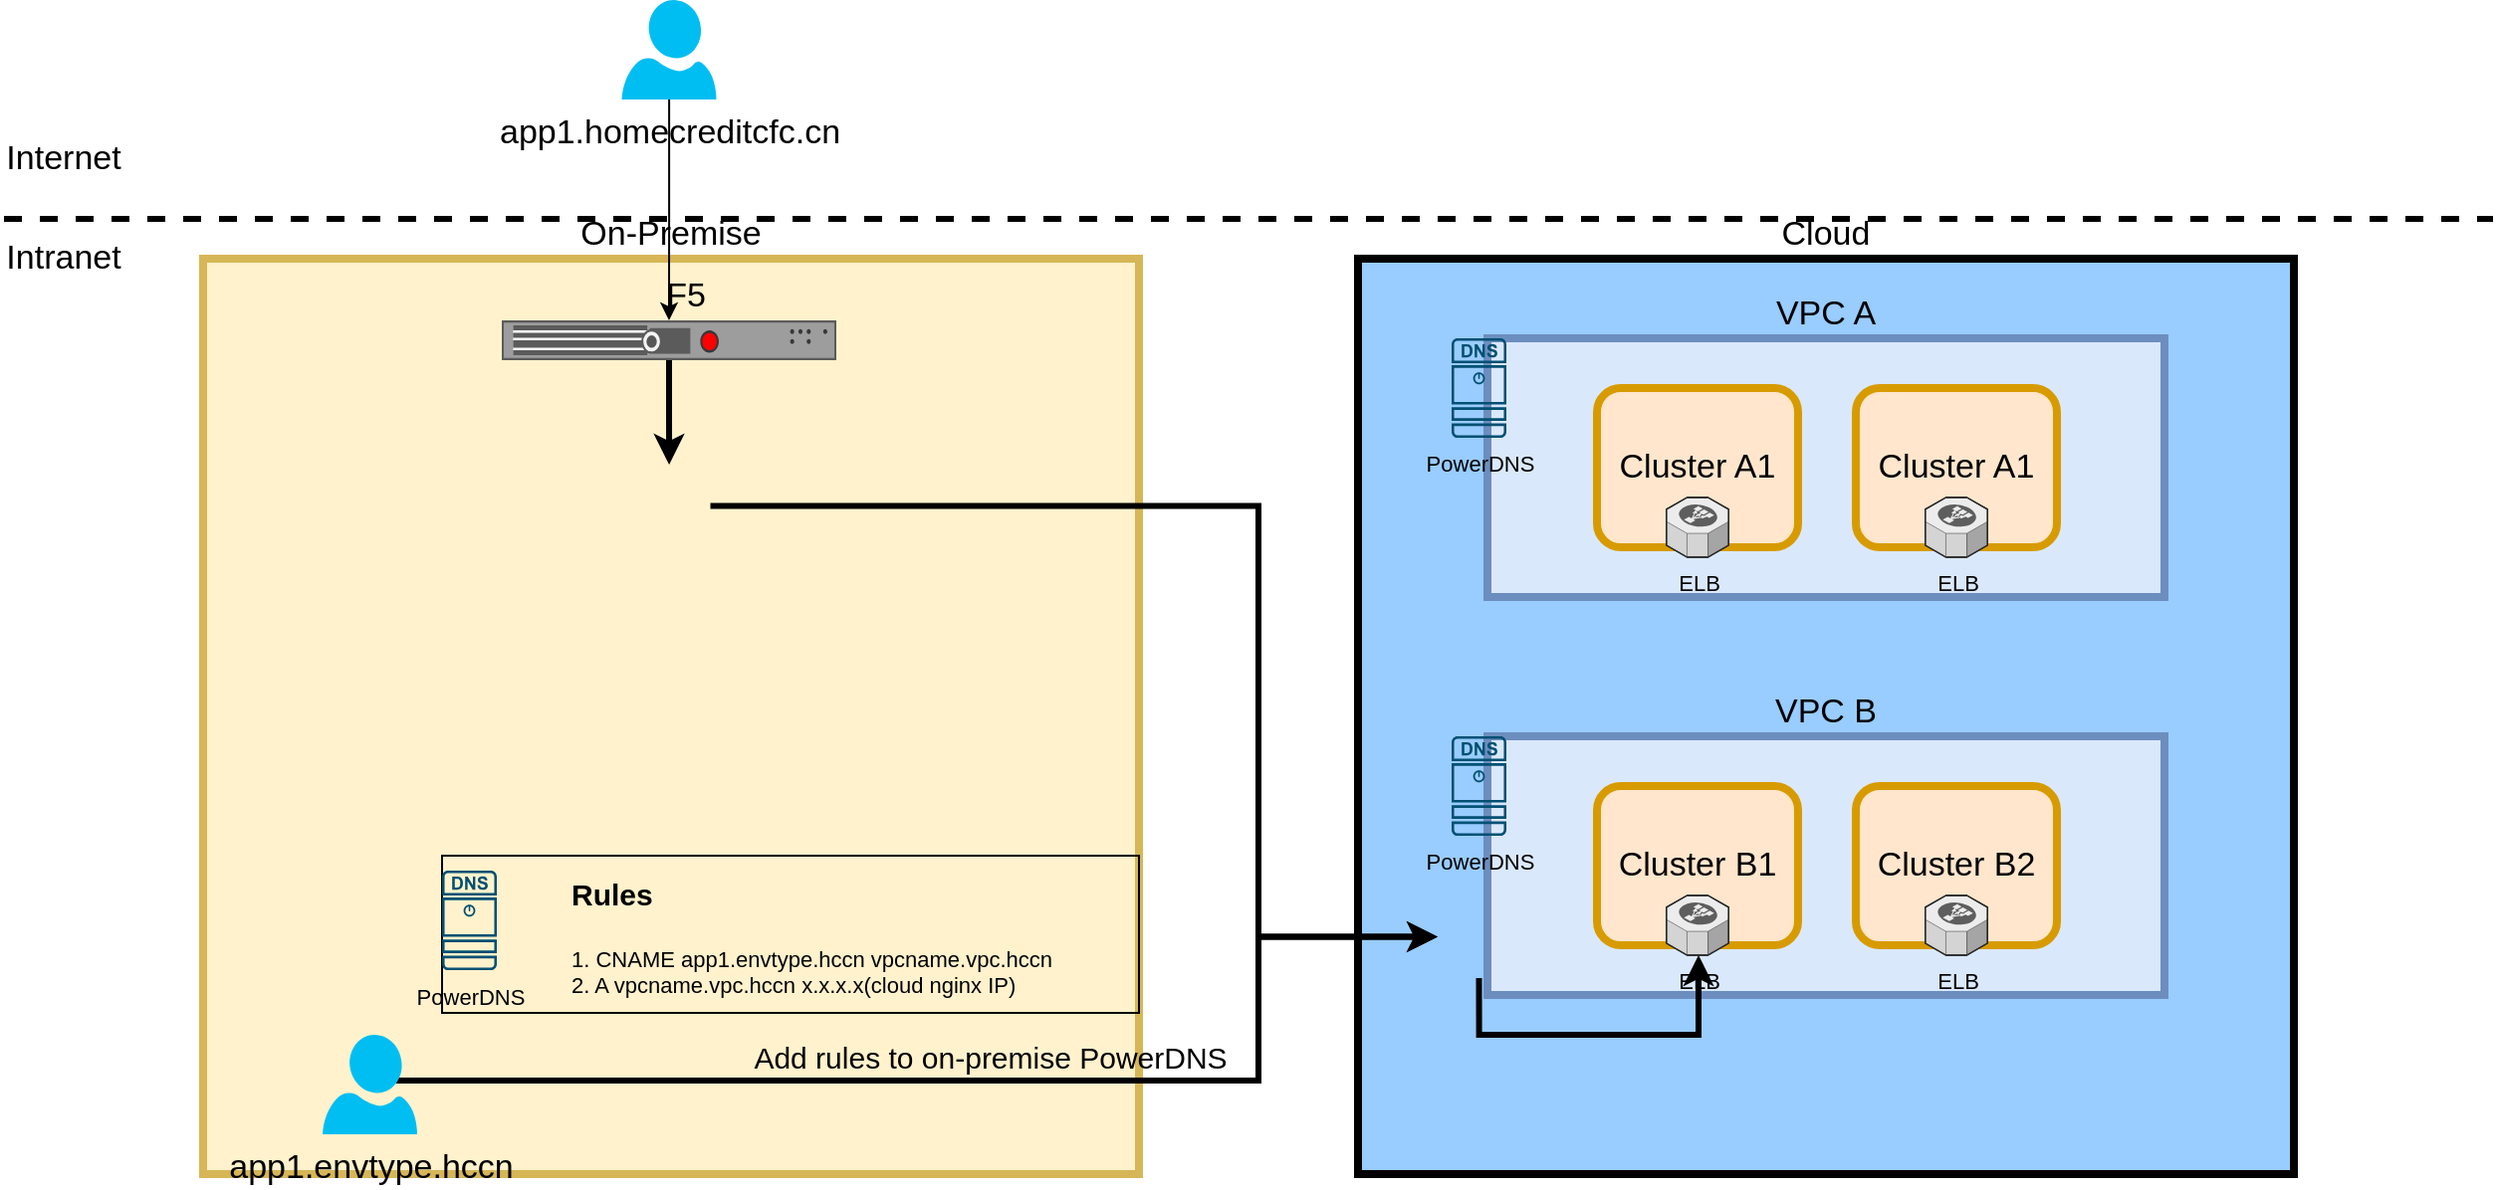 <mxfile version="14.6.6" type="github">
  <diagram id="9IovndKO5Lwux1j9DJRa" name="Page-1">
    <mxGraphModel dx="1091" dy="752" grid="1" gridSize="10" guides="1" tooltips="1" connect="1" arrows="1" fold="1" page="1" pageScale="1" pageWidth="1920" pageHeight="1200" math="0" shadow="0">
      <root>
        <mxCell id="0" />
        <mxCell id="1" parent="0" />
        <mxCell id="GJDk6ChRwVHrgXMmXjr3-1" value="" style="endArrow=none;dashed=1;html=1;fontSize=11;strokeWidth=3;" parent="1" edge="1">
          <mxGeometry width="50" height="50" relative="1" as="geometry">
            <mxPoint x="10" y="180" as="sourcePoint" />
            <mxPoint x="1260" y="180" as="targetPoint" />
          </mxGeometry>
        </mxCell>
        <mxCell id="GJDk6ChRwVHrgXMmXjr3-4" value="On-Premise" style="rounded=0;whiteSpace=wrap;html=1;strokeWidth=4;labelPosition=center;verticalLabelPosition=top;align=center;verticalAlign=bottom;fontSize=17;fillColor=#fff2cc;strokeColor=#d6b656;" parent="1" vertex="1">
          <mxGeometry x="110" y="200" width="470" height="460" as="geometry" />
        </mxCell>
        <mxCell id="GJDk6ChRwVHrgXMmXjr3-5" value="Cloud" style="rounded=0;whiteSpace=wrap;html=1;strokeWidth=4;labelPosition=center;verticalLabelPosition=top;align=center;verticalAlign=bottom;fontSize=17;labelBorderColor=none;labelBackgroundColor=none;fillColor=#99CCFF;" parent="1" vertex="1">
          <mxGeometry x="690" y="200" width="470" height="460" as="geometry" />
        </mxCell>
        <mxCell id="GJDk6ChRwVHrgXMmXjr3-6" value="&lt;div&gt;VPC A&lt;/div&gt;" style="rounded=0;whiteSpace=wrap;html=1;labelBackgroundColor=none;fontSize=17;strokeWidth=4;labelPosition=center;verticalLabelPosition=top;align=center;verticalAlign=bottom;fillColor=#dae8fc;strokeColor=#6c8ebf;" parent="1" vertex="1">
          <mxGeometry x="755" y="240" width="340" height="130" as="geometry" />
        </mxCell>
        <mxCell id="GJDk6ChRwVHrgXMmXjr3-7" value="&lt;div&gt;VPC B&lt;/div&gt;" style="rounded=0;whiteSpace=wrap;html=1;labelBackgroundColor=none;fontSize=17;strokeWidth=4;labelPosition=center;verticalLabelPosition=top;align=center;verticalAlign=bottom;fillColor=#dae8fc;strokeColor=#6c8ebf;" parent="1" vertex="1">
          <mxGeometry x="755" y="440" width="340" height="130" as="geometry" />
        </mxCell>
        <mxCell id="GJDk6ChRwVHrgXMmXjr3-9" value="Cluster B1" style="rounded=1;whiteSpace=wrap;html=1;labelBackgroundColor=none;fontSize=17;strokeWidth=4;fillColor=#ffe6cc;strokeColor=#d79b00;" parent="1" vertex="1">
          <mxGeometry x="810" y="465" width="101" height="80" as="geometry" />
        </mxCell>
        <mxCell id="GJDk6ChRwVHrgXMmXjr3-13" value="Cluster B2" style="rounded=1;whiteSpace=wrap;html=1;labelBackgroundColor=none;fontSize=17;strokeWidth=4;fillColor=#ffe6cc;strokeColor=#d79b00;" parent="1" vertex="1">
          <mxGeometry x="940" y="465" width="101" height="80" as="geometry" />
        </mxCell>
        <mxCell id="GJDk6ChRwVHrgXMmXjr3-15" value="Cluster A1" style="rounded=1;whiteSpace=wrap;html=1;labelBackgroundColor=none;fontSize=17;strokeWidth=4;fillColor=#ffe6cc;strokeColor=#d79b00;" parent="1" vertex="1">
          <mxGeometry x="810" y="265" width="101" height="80" as="geometry" />
        </mxCell>
        <mxCell id="GJDk6ChRwVHrgXMmXjr3-16" value="Cluster A1" style="rounded=1;whiteSpace=wrap;html=1;labelBackgroundColor=none;fontSize=17;strokeWidth=4;fillColor=#ffe6cc;strokeColor=#d79b00;" parent="1" vertex="1">
          <mxGeometry x="940" y="265" width="101" height="80" as="geometry" />
        </mxCell>
        <mxCell id="GJDk6ChRwVHrgXMmXjr3-26" value="&lt;div style=&quot;font-size: 15px&quot;&gt;&lt;span style=&quot;font-size: 15px&quot;&gt;Add rules to on-premise PowerDNS&lt;br&gt;&lt;/span&gt;&lt;/div&gt;" style="edgeStyle=orthogonalEdgeStyle;rounded=0;orthogonalLoop=1;jettySize=auto;html=1;fontSize=15;strokeWidth=3;exitX=0.779;exitY=0.46;exitDx=0;exitDy=0;exitPerimeter=0;labelBackgroundColor=none;labelPosition=center;verticalLabelPosition=top;align=center;verticalAlign=bottom;entryX=0;entryY=0.5;entryDx=0;entryDy=0;" parent="1" source="GJDk6ChRwVHrgXMmXjr3-18" target="GJDk6ChRwVHrgXMmXjr3-34" edge="1">
          <mxGeometry relative="1" as="geometry">
            <Array as="points">
              <mxPoint x="640" y="613" />
              <mxPoint x="640" y="541" />
            </Array>
          </mxGeometry>
        </mxCell>
        <mxCell id="GJDk6ChRwVHrgXMmXjr3-18" value="&lt;div&gt;app1.envtype.hccn&lt;/div&gt;" style="verticalLabelPosition=bottom;html=1;verticalAlign=top;align=center;strokeColor=none;fillColor=#00BEF2;shape=mxgraph.azure.user;labelBackgroundColor=none;fontSize=17;" parent="1" vertex="1">
          <mxGeometry x="170" y="590" width="47.5" height="50" as="geometry" />
        </mxCell>
        <mxCell id="GJDk6ChRwVHrgXMmXjr3-21" value="" style="edgeStyle=orthogonalEdgeStyle;rounded=0;orthogonalLoop=1;jettySize=auto;html=1;fontSize=17;" parent="1" source="GJDk6ChRwVHrgXMmXjr3-19" target="GJDk6ChRwVHrgXMmXjr3-20" edge="1">
          <mxGeometry relative="1" as="geometry" />
        </mxCell>
        <mxCell id="GJDk6ChRwVHrgXMmXjr3-19" value="app1.homecreditcfc.cn" style="verticalLabelPosition=bottom;html=1;verticalAlign=top;align=center;strokeColor=none;fillColor=#00BEF2;shape=mxgraph.azure.user;labelBackgroundColor=none;fontSize=17;" parent="1" vertex="1">
          <mxGeometry x="320.25" y="70" width="47.5" height="50" as="geometry" />
        </mxCell>
        <mxCell id="GJDk6ChRwVHrgXMmXjr3-55" value="" style="edgeStyle=orthogonalEdgeStyle;rounded=0;orthogonalLoop=1;jettySize=auto;html=1;fontSize=11;strokeWidth=3;entryX=0;entryY=0.5;entryDx=0;entryDy=0;exitX=1;exitY=0.5;exitDx=0;exitDy=0;" parent="1" source="GJDk6ChRwVHrgXMmXjr3-59" target="GJDk6ChRwVHrgXMmXjr3-34" edge="1">
          <mxGeometry relative="1" as="geometry">
            <mxPoint x="508" y="241" as="targetPoint" />
            <Array as="points">
              <mxPoint x="640" y="324" />
              <mxPoint x="640" y="541" />
            </Array>
          </mxGeometry>
        </mxCell>
        <mxCell id="GJDk6ChRwVHrgXMmXjr3-60" value="" style="edgeStyle=orthogonalEdgeStyle;rounded=0;orthogonalLoop=1;jettySize=auto;html=1;fontSize=11;strokeWidth=3;" parent="1" source="GJDk6ChRwVHrgXMmXjr3-20" target="GJDk6ChRwVHrgXMmXjr3-59" edge="1">
          <mxGeometry relative="1" as="geometry" />
        </mxCell>
        <mxCell id="GJDk6ChRwVHrgXMmXjr3-20" value="F5" style="strokeColor=#666666;html=1;labelPosition=center;align=center;spacingLeft=15;shadow=0;dashed=0;outlineConnect=0;shape=mxgraph.rack.f5.arx_500;labelBackgroundColor=none;fontSize=17;verticalLabelPosition=top;verticalAlign=bottom;" parent="1" vertex="1">
          <mxGeometry x="260" y="231" width="168" height="20" as="geometry" />
        </mxCell>
        <mxCell id="GJDk6ChRwVHrgXMmXjr3-22" value="" style="shape=image;html=1;verticalAlign=top;verticalLabelPosition=bottom;labelBackgroundColor=#ffffff;imageAspect=0;aspect=fixed;image=https://cdn4.iconfinder.com/data/icons/logos-brands-5/24/nginx-128.png;fontSize=17;strokeWidth=4;" parent="1" vertex="1">
          <mxGeometry x="730" y="320" width="41.5" height="41.5" as="geometry" />
        </mxCell>
        <mxCell id="GJDk6ChRwVHrgXMmXjr3-23" value="Internet" style="text;html=1;strokeColor=none;fillColor=none;align=center;verticalAlign=middle;whiteSpace=wrap;rounded=0;labelBackgroundColor=none;fontSize=17;" parent="1" vertex="1">
          <mxGeometry x="20" y="140" width="40" height="20" as="geometry" />
        </mxCell>
        <mxCell id="GJDk6ChRwVHrgXMmXjr3-24" value="Intranet" style="text;html=1;strokeColor=none;fillColor=none;align=center;verticalAlign=middle;whiteSpace=wrap;rounded=0;labelBackgroundColor=none;fontSize=17;" parent="1" vertex="1">
          <mxGeometry x="20" y="190" width="40" height="20" as="geometry" />
        </mxCell>
        <mxCell id="GJDk6ChRwVHrgXMmXjr3-32" value="PowerDNS" style="points=[[0.015,0.015,0],[0.985,0.015,0],[0.985,0.985,0],[0.015,0.985,0],[0.25,0,0],[0.5,0,0],[0.75,0,0],[1,0.25,0],[1,0.5,0],[1,0.75,0],[0.75,1,0],[0.5,1,0],[0.25,1,0],[0,0.75,0],[0,0.5,0],[0,0.25,0]];verticalLabelPosition=bottom;html=1;verticalAlign=top;aspect=fixed;align=center;pointerEvents=1;shape=mxgraph.cisco19.dns_server;fillColor=#005073;strokeColor=none;labelBackgroundColor=none;fontSize=11;" parent="1" vertex="1">
          <mxGeometry x="737" y="240" width="27.5" height="50" as="geometry" />
        </mxCell>
        <mxCell id="GJDk6ChRwVHrgXMmXjr3-33" value="PowerDNS" style="points=[[0.015,0.015,0],[0.985,0.015,0],[0.985,0.985,0],[0.015,0.985,0],[0.25,0,0],[0.5,0,0],[0.75,0,0],[1,0.25,0],[1,0.5,0],[1,0.75,0],[0.75,1,0],[0.5,1,0],[0.25,1,0],[0,0.75,0],[0,0.5,0],[0,0.25,0]];verticalLabelPosition=bottom;html=1;verticalAlign=top;aspect=fixed;align=center;pointerEvents=1;shape=mxgraph.cisco19.dns_server;fillColor=#005073;strokeColor=none;labelBackgroundColor=none;fontSize=11;" parent="1" vertex="1">
          <mxGeometry x="737" y="440" width="27.5" height="50" as="geometry" />
        </mxCell>
        <mxCell id="GJDk6ChRwVHrgXMmXjr3-35" style="edgeStyle=orthogonalEdgeStyle;rounded=0;orthogonalLoop=1;jettySize=auto;html=1;fontSize=11;strokeWidth=3;exitX=0.5;exitY=1;exitDx=0;exitDy=0;" parent="1" source="GJDk6ChRwVHrgXMmXjr3-34" target="GJDk6ChRwVHrgXMmXjr3-36" edge="1">
          <mxGeometry relative="1" as="geometry">
            <Array as="points">
              <mxPoint x="751" y="590" />
              <mxPoint x="861" y="590" />
            </Array>
          </mxGeometry>
        </mxCell>
        <mxCell id="GJDk6ChRwVHrgXMmXjr3-34" value="" style="shape=image;html=1;verticalAlign=top;verticalLabelPosition=bottom;labelBackgroundColor=#ffffff;imageAspect=0;aspect=fixed;image=https://cdn4.iconfinder.com/data/icons/logos-brands-5/24/nginx-128.png;fontSize=17;strokeWidth=4;" parent="1" vertex="1">
          <mxGeometry x="730" y="520" width="41.5" height="41.5" as="geometry" />
        </mxCell>
        <mxCell id="GJDk6ChRwVHrgXMmXjr3-36" value="&lt;div&gt;ELB&lt;/div&gt;&lt;div&gt;&lt;br&gt;&lt;/div&gt;" style="verticalLabelPosition=bottom;html=1;verticalAlign=top;strokeWidth=1;align=center;outlineConnect=0;dashed=0;outlineConnect=0;shape=mxgraph.aws3d.elasticLoadBalancing;fillColor=#ECECEC;strokeColor=#5E5E5E;aspect=fixed;labelBackgroundColor=none;fontSize=11;" parent="1" vertex="1">
          <mxGeometry x="844.85" y="520" width="31.3" height="30" as="geometry" />
        </mxCell>
        <mxCell id="GJDk6ChRwVHrgXMmXjr3-37" value="ELB" style="verticalLabelPosition=bottom;html=1;verticalAlign=top;strokeWidth=1;align=center;outlineConnect=0;dashed=0;outlineConnect=0;shape=mxgraph.aws3d.elasticLoadBalancing;fillColor=#ECECEC;strokeColor=#5E5E5E;aspect=fixed;labelBackgroundColor=none;fontSize=11;" parent="1" vertex="1">
          <mxGeometry x="974.85" y="520" width="31.3" height="30" as="geometry" />
        </mxCell>
        <mxCell id="GJDk6ChRwVHrgXMmXjr3-53" value="" style="group;labelBorderColor=#000000;rounded=0;strokeColor=#000000;" parent="1" vertex="1" connectable="0">
          <mxGeometry x="230" y="500" width="350" height="79" as="geometry" />
        </mxCell>
        <mxCell id="GJDk6ChRwVHrgXMmXjr3-30" value="&lt;h1&gt;&lt;font style=&quot;font-size: 15px&quot;&gt;Rules&lt;/font&gt;&lt;/h1&gt;&lt;div&gt;1. CNAME app1.envtype.hccn vpcname.vpc.hccn&lt;/div&gt;&lt;div&gt;2. A vpcname.vpc.hccn x.x.x.x(cloud nginx IP)&lt;br&gt;&lt;/div&gt;" style="text;html=1;spacing=5;spacingTop=-20;overflow=hidden;rounded=0;labelBackgroundColor=none;fontSize=11;labelBorderColor=none;whiteSpace=wrap;" parent="GJDk6ChRwVHrgXMmXjr3-53" vertex="1">
          <mxGeometry x="60" width="290" height="79" as="geometry" />
        </mxCell>
        <mxCell id="GJDk6ChRwVHrgXMmXjr3-39" value="PowerDNS" style="points=[[0.015,0.015,0],[0.985,0.015,0],[0.985,0.985,0],[0.015,0.985,0],[0.25,0,0],[0.5,0,0],[0.75,0,0],[1,0.25,0],[1,0.5,0],[1,0.75,0],[0.75,1,0],[0.5,1,0],[0.25,1,0],[0,0.75,0],[0,0.5,0],[0,0.25,0]];verticalLabelPosition=bottom;html=1;verticalAlign=top;aspect=fixed;align=center;pointerEvents=1;shape=mxgraph.cisco19.dns_server;fillColor=#005073;strokeColor=none;labelBackgroundColor=none;fontSize=11;" parent="GJDk6ChRwVHrgXMmXjr3-53" vertex="1">
          <mxGeometry y="7.5" width="27.5" height="50" as="geometry" />
        </mxCell>
        <mxCell id="GJDk6ChRwVHrgXMmXjr3-56" value="ELB" style="verticalLabelPosition=bottom;html=1;verticalAlign=top;strokeWidth=1;align=center;outlineConnect=0;dashed=0;outlineConnect=0;shape=mxgraph.aws3d.elasticLoadBalancing;fillColor=#ECECEC;strokeColor=#5E5E5E;aspect=fixed;labelBackgroundColor=none;fontSize=11;" parent="1" vertex="1">
          <mxGeometry x="974.85" y="320" width="31.3" height="30" as="geometry" />
        </mxCell>
        <mxCell id="GJDk6ChRwVHrgXMmXjr3-57" value="ELB" style="verticalLabelPosition=bottom;html=1;verticalAlign=top;strokeWidth=1;align=center;outlineConnect=0;dashed=0;outlineConnect=0;shape=mxgraph.aws3d.elasticLoadBalancing;fillColor=#ECECEC;strokeColor=#5E5E5E;aspect=fixed;labelBackgroundColor=none;fontSize=11;" parent="1" vertex="1">
          <mxGeometry x="844.85" y="320" width="31.3" height="30" as="geometry" />
        </mxCell>
        <mxCell id="GJDk6ChRwVHrgXMmXjr3-58" value="" style="shape=image;html=1;verticalAlign=top;verticalLabelPosition=bottom;labelBackgroundColor=#ffffff;imageAspect=0;aspect=fixed;image=https://cdn4.iconfinder.com/data/icons/logos-brands-5/24/nginx-128.png;fontSize=17;strokeWidth=4;" parent="1" vertex="1">
          <mxGeometry x="730" y="320" width="41.5" height="41.5" as="geometry" />
        </mxCell>
        <mxCell id="GJDk6ChRwVHrgXMmXjr3-59" value="" style="shape=image;html=1;verticalAlign=top;verticalLabelPosition=bottom;labelBackgroundColor=#ffffff;imageAspect=0;aspect=fixed;image=https://cdn4.iconfinder.com/data/icons/logos-brands-5/24/nginx-128.png;fontSize=17;strokeWidth=4;" parent="1" vertex="1">
          <mxGeometry x="323.25" y="303.5" width="41.5" height="41.5" as="geometry" />
        </mxCell>
      </root>
    </mxGraphModel>
  </diagram>
</mxfile>
